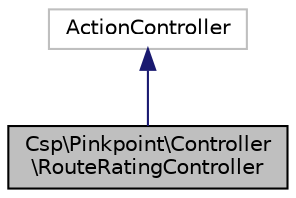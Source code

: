 digraph "Csp\Pinkpoint\Controller\RouteRatingController"
{
  edge [fontname="Helvetica",fontsize="10",labelfontname="Helvetica",labelfontsize="10"];
  node [fontname="Helvetica",fontsize="10",shape=record];
  Node2 [label="Csp\\Pinkpoint\\Controller\l\\RouteRatingController",height=0.2,width=0.4,color="black", fillcolor="grey75", style="filled", fontcolor="black"];
  Node3 -> Node2 [dir="back",color="midnightblue",fontsize="10",style="solid",fontname="Helvetica"];
  Node3 [label="ActionController",height=0.2,width=0.4,color="grey75", fillcolor="white", style="filled"];
}
